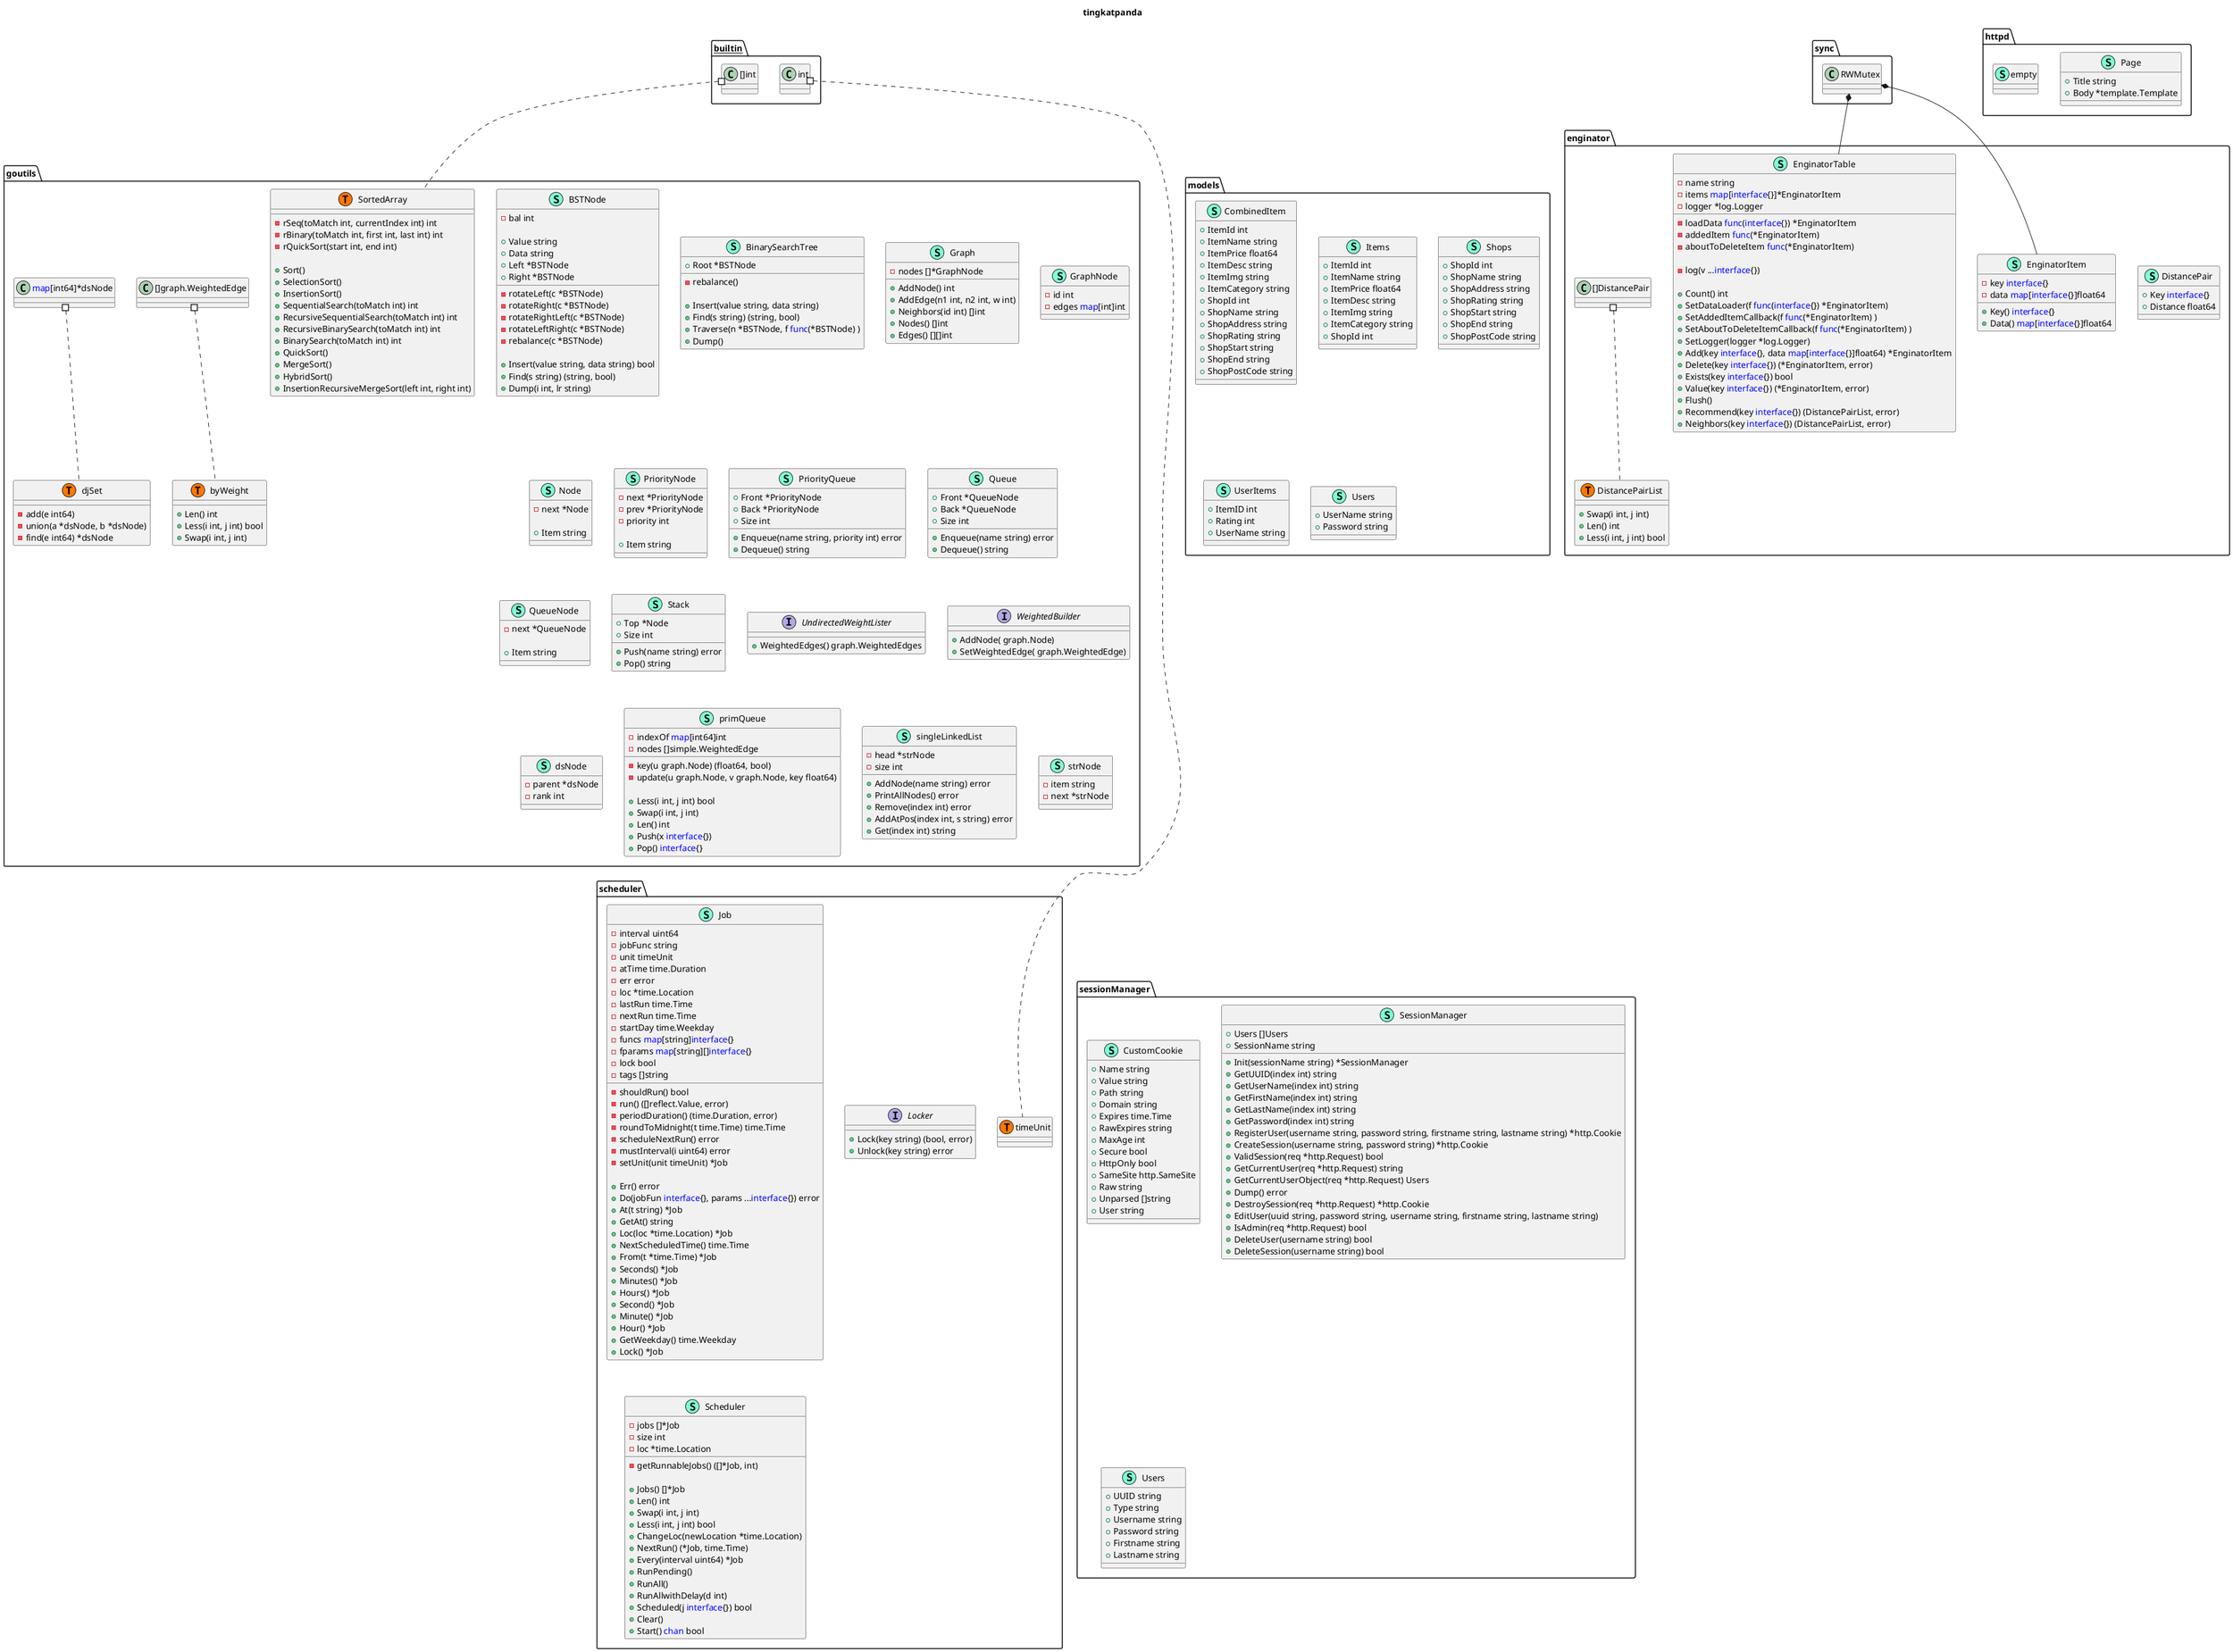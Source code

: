 @startuml
title tingkatpanda
namespace enginator {
    class DistancePair << (S,Aquamarine) >> {
        + Key <font color=blue>interface</font>{}
        + Distance float64

    }
    class DistancePairList << (S,Aquamarine) >> {
        + Swap(i int, j int) 
        + Len() int
        + Less(i int, j int) bool

    }
    class EnginatorItem << (S,Aquamarine) >> {
        - key <font color=blue>interface</font>{}
        - data <font color=blue>map</font>[<font color=blue>interface</font>{}]float64

        + Key() <font color=blue>interface</font>{}
        + Data() <font color=blue>map</font>[<font color=blue>interface</font>{}]float64

    }
    class EnginatorTable << (S,Aquamarine) >> {
        - name string
        - items <font color=blue>map</font>[<font color=blue>interface</font>{}]*EnginatorItem
        - logger *log.Logger
        - loadData <font color=blue>func</font>(<font color=blue>interface</font>{}) *EnginatorItem
        - addedItem <font color=blue>func</font>(*EnginatorItem) 
        - aboutToDeleteItem <font color=blue>func</font>(*EnginatorItem) 

        - log(v ...<font color=blue>interface</font>{}) 

        + Count() int
        + SetDataLoader(f <font color=blue>func</font>(<font color=blue>interface</font>{}) *EnginatorItem) 
        + SetAddedItemCallback(f <font color=blue>func</font>(*EnginatorItem) ) 
        + SetAboutToDeleteItemCallback(f <font color=blue>func</font>(*EnginatorItem) ) 
        + SetLogger(logger *log.Logger) 
        + Add(key <font color=blue>interface</font>{}, data <font color=blue>map</font>[<font color=blue>interface</font>{}]float64) *EnginatorItem
        + Delete(key <font color=blue>interface</font>{}) (*EnginatorItem, error)
        + Exists(key <font color=blue>interface</font>{}) bool
        + Value(key <font color=blue>interface</font>{}) (*EnginatorItem, error)
        + Flush() 
        + Recommend(key <font color=blue>interface</font>{}) (DistancePairList, error)
        + Neighbors(key <font color=blue>interface</font>{}) (DistancePairList, error)

    }
    class enginator.DistancePairList << (T, #FF7700) >>  {
    }
}
"sync.RWMutex" *-- "enginator.EnginatorItem"
"sync.RWMutex" *-- "enginator.EnginatorTable"


namespace goutils {
    class BSTNode << (S,Aquamarine) >> {
        - bal int

        + Value string
        + Data string
        + Left *BSTNode
        + Right *BSTNode

        - rotateLeft(c *BSTNode) 
        - rotateRight(c *BSTNode) 
        - rotateRightLeft(c *BSTNode) 
        - rotateLeftRight(c *BSTNode) 
        - rebalance(c *BSTNode) 

        + Insert(value string, data string) bool
        + Find(s string) (string, bool)
        + Dump(i int, lr string) 

    }
    class BinarySearchTree << (S,Aquamarine) >> {
        + Root *BSTNode

        - rebalance() 

        + Insert(value string, data string) 
        + Find(s string) (string, bool)
        + Traverse(n *BSTNode, f <font color=blue>func</font>(*BSTNode) ) 
        + Dump() 

    }
    class Graph << (S,Aquamarine) >> {
        - nodes []*GraphNode

        + AddNode() int
        + AddEdge(n1 int, n2 int, w int) 
        + Neighbors(id int) []int
        + Nodes() []int
        + Edges() [][]int

    }
    class GraphNode << (S,Aquamarine) >> {
        - id int
        - edges <font color=blue>map</font>[int]int

    }
    class Node << (S,Aquamarine) >> {
        - next *Node

        + Item string

    }
    class PriorityNode << (S,Aquamarine) >> {
        - next *PriorityNode
        - prev *PriorityNode
        - priority int

        + Item string

    }
    class PriorityQueue << (S,Aquamarine) >> {
        + Front *PriorityNode
        + Back *PriorityNode
        + Size int

        + Enqueue(name string, priority int) error
        + Dequeue() string

    }
    class Queue << (S,Aquamarine) >> {
        + Front *QueueNode
        + Back *QueueNode
        + Size int

        + Enqueue(name string) error
        + Dequeue() string

    }
    class QueueNode << (S,Aquamarine) >> {
        - next *QueueNode

        + Item string

    }
    class SortedArray << (S,Aquamarine) >> {
        - rSeq(toMatch int, currentIndex int) int
        - rBinary(toMatch int, first int, last int) int
        - rQuickSort(start int, end int) 

        + Sort() 
        + SelectionSort() 
        + InsertionSort() 
        + SequentialSearch(toMatch int) int
        + RecursiveSequentialSearch(toMatch int) int
        + RecursiveBinarySearch(toMatch int) int
        + BinarySearch(toMatch int) int
        + QuickSort() 
        + MergeSort() 
        + HybridSort() 
        + InsertionRecursiveMergeSort(left int, right int) 

    }
    class Stack << (S,Aquamarine) >> {
        + Top *Node
        + Size int

        + Push(name string) error
        + Pop() string

    }
    interface UndirectedWeightLister  {
        + WeightedEdges() graph.WeightedEdges

    }
    interface WeightedBuilder  {
        + AddNode( graph.Node) 
        + SetWeightedEdge( graph.WeightedEdge) 

    }
    class byWeight << (S,Aquamarine) >> {
        + Len() int
        + Less(i int, j int) bool
        + Swap(i int, j int) 

    }
    class djSet << (S,Aquamarine) >> {
        - add(e int64) 
        - union(a *dsNode, b *dsNode) 
        - find(e int64) *dsNode

    }
    class dsNode << (S,Aquamarine) >> {
        - parent *dsNode
        - rank int

    }
    class goutils.SortedArray << (T, #FF7700) >>  {
    }
    class goutils.byWeight << (T, #FF7700) >>  {
    }
    class goutils.djSet << (T, #FF7700) >>  {
    }
    class primQueue << (S,Aquamarine) >> {
        - indexOf <font color=blue>map</font>[int64]int
        - nodes []simple.WeightedEdge

        - key(u graph.Node) (float64, bool)
        - update(u graph.Node, v graph.Node, key float64) 

        + Less(i int, j int) bool
        + Swap(i int, j int) 
        + Len() int
        + Push(x <font color=blue>interface</font>{}) 
        + Pop() <font color=blue>interface</font>{}

    }
    class singleLinkedList << (S,Aquamarine) >> {
        - head *strNode
        - size int

        + AddNode(name string) error
        + PrintAllNodes() error
        + Remove(index int) error
        + AddAtPos(index int, s string) error
        + Get(index int) string

    }
    class strNode << (S,Aquamarine) >> {
        - item string
        - next *strNode

    }
    class "[]graph.WeightedEdge" as graphWeightedEdge {
        'This class was created so that we can correctly have an alias pointing to this name. Since it contains dots that can break namespaces
    }
}


namespace httpd {
    class Page << (S,Aquamarine) >> {
        + Title string
        + Body *template.Template

    }
    class empty << (S,Aquamarine) >> {
    }
}

namespace models {
    class CombinedItem << (S,Aquamarine) >> {
        + ItemId int
        + ItemName string
        + ItemPrice float64
        + ItemDesc string
        + ItemImg string
        + ItemCategory string
        + ShopId int
        + ShopName string
        + ShopAddress string
        + ShopRating string
        + ShopStart string
        + ShopEnd string
        + ShopPostCode string

    }
    class Items << (S,Aquamarine) >> {
        + ItemId int
        + ItemName string
        + ItemPrice float64
        + ItemDesc string
        + ItemImg string
        + ItemCategory string
        + ShopId int

    }
    class Shops << (S,Aquamarine) >> {
        + ShopId int
        + ShopName string
        + ShopAddress string
        + ShopRating string
        + ShopStart string
        + ShopEnd string
        + ShopPostCode string

    }
    class UserItems << (S,Aquamarine) >> {
        + ItemID int
        + Rating int
        + UserName string

    }
    class Users << (S,Aquamarine) >> {
        + UserName string
        + Password string

    }
}


namespace scheduler {
    class Job << (S,Aquamarine) >> {
        - interval uint64
        - jobFunc string
        - unit timeUnit
        - atTime time.Duration
        - err error
        - loc *time.Location
        - lastRun time.Time
        - nextRun time.Time
        - startDay time.Weekday
        - funcs <font color=blue>map</font>[string]<font color=blue>interface</font>{}
        - fparams <font color=blue>map</font>[string][]<font color=blue>interface</font>{}
        - lock bool
        - tags []string

        - shouldRun() bool
        - run() ([]reflect.Value, error)
        - periodDuration() (time.Duration, error)
        - roundToMidnight(t time.Time) time.Time
        - scheduleNextRun() error
        - mustInterval(i uint64) error
        - setUnit(unit timeUnit) *Job

        + Err() error
        + Do(jobFun <font color=blue>interface</font>{}, params ...<font color=blue>interface</font>{}) error
        + At(t string) *Job
        + GetAt() string
        + Loc(loc *time.Location) *Job
        + NextScheduledTime() time.Time
        + From(t *time.Time) *Job
        + Seconds() *Job
        + Minutes() *Job
        + Hours() *Job
        + Second() *Job
        + Minute() *Job
        + Hour() *Job
        + GetWeekday() time.Weekday
        + Lock() *Job

    }
    interface Locker  {
        + Lock(key string) (bool, error)
        + Unlock(key string) error

    }
    class Scheduler << (S,Aquamarine) >> {
        - jobs []*Job
        - size int
        - loc *time.Location

        - getRunnableJobs() ([]*Job, int)

        + Jobs() []*Job
        + Len() int
        + Swap(i int, j int) 
        + Less(i int, j int) bool
        + ChangeLoc(newLocation *time.Location) 
        + NextRun() (*Job, time.Time)
        + Every(interval uint64) *Job
        + RunPending() 
        + RunAll() 
        + RunAllwithDelay(d int) 
        + Scheduled(j <font color=blue>interface</font>{}) bool
        + Clear() 
        + Start() <font color=blue>chan</font> bool

    }
    class scheduler.timeUnit << (T, #FF7700) >>  {
    }
}


namespace sessionManager {
    class CustomCookie << (S,Aquamarine) >> {
        + Name string
        + Value string
        + Path string
        + Domain string
        + Expires time.Time
        + RawExpires string
        + MaxAge int
        + Secure bool
        + HttpOnly bool
        + SameSite http.SameSite
        + Raw string
        + Unparsed []string
        + User string

    }
    class SessionManager << (S,Aquamarine) >> {
        + Users []Users
        + SessionName string

        + Init(sessionName string) *SessionManager
        + GetUUID(index int) string
        + GetUserName(index int) string
        + GetFirstName(index int) string
        + GetLastName(index int) string
        + GetPassword(index int) string
        + RegisterUser(username string, password string, firstname string, lastname string) *http.Cookie
        + CreateSession(username string, password string) *http.Cookie
        + ValidSession(req *http.Request) bool
        + GetCurrentUser(req *http.Request) string
        + GetCurrentUserObject(req *http.Request) Users
        + Dump() error
        + DestroySession(req *http.Request) *http.Cookie
        + EditUser(uuid string, password string, username string, firstname string, lastname string) 
        + IsAdmin(req *http.Request) bool
        + DeleteUser(username string) bool
        + DeleteSession(username string) bool

    }
    class Users << (S,Aquamarine) >> {
        + UUID string
        + Type string
        + Username string
        + Password string
        + Firstname string
        + Lastname string

    }
}


"__builtin__.[]int" #.. "goutils.SortedArray"
"__builtin__.int" #.. "scheduler.timeUnit"
"enginator.[]DistancePair" #.. "enginator.DistancePairList"
"goutils.<font color=blue>map</font>[int64]*dsNode" #.. "goutils.djSet"
"goutils.graphWeightedEdge" #.. "goutils.byWeight"
@enduml
